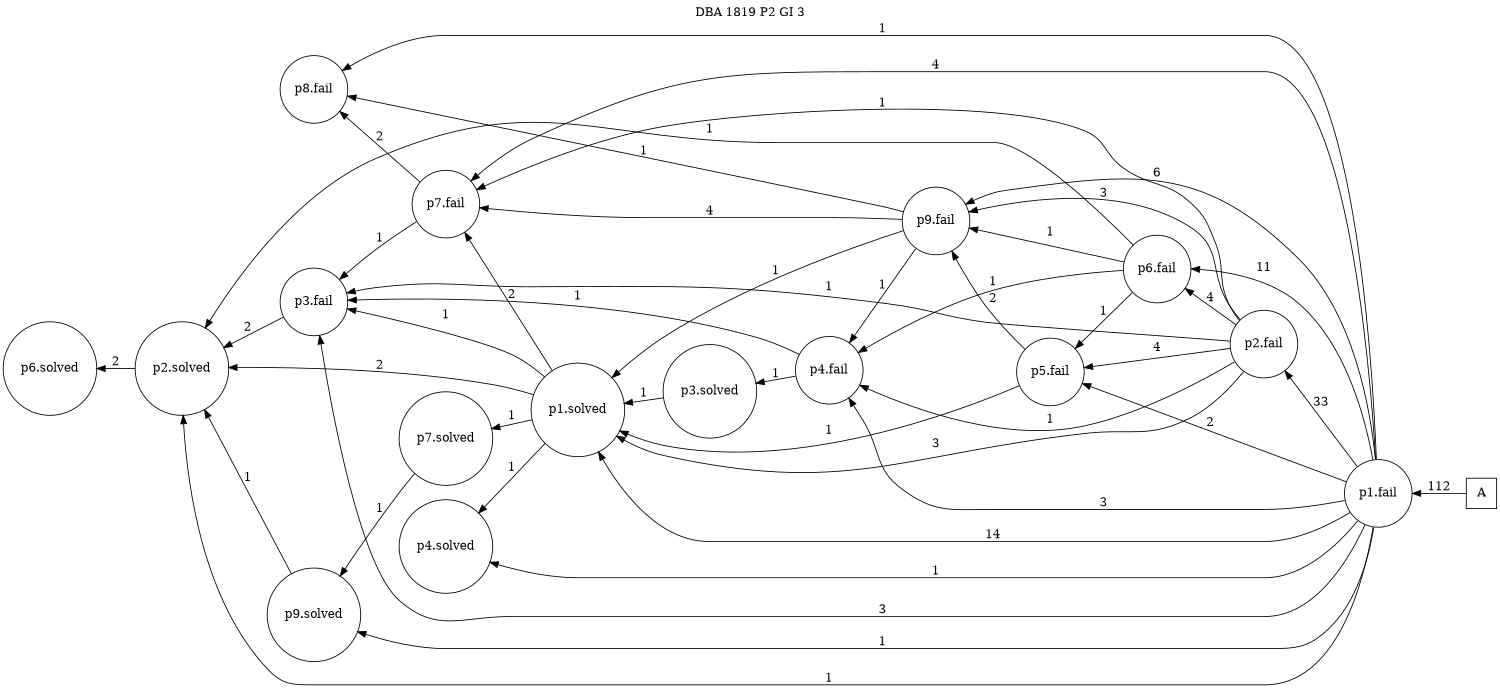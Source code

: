 digraph DBA_1819_P2_GI_3 {
labelloc="tl"
label= " DBA 1819 P2 GI 3 "
rankdir="RL";
graph [ size=" 10 , 10 !"]

"A" [shape="square" label="A"]
"p1.fail" [shape="circle" label="p1.fail"]
"p2.fail" [shape="circle" label="p2.fail"]
"p6.fail" [shape="circle" label="p6.fail"]
"p5.fail" [shape="circle" label="p5.fail"]
"p9.fail" [shape="circle" label="p9.fail"]
"p7.fail" [shape="circle" label="p7.fail"]
"p8.fail" [shape="circle" label="p8.fail"]
"p3.fail" [shape="circle" label="p3.fail"]
"p4.fail" [shape="circle" label="p4.fail"]
"p1.solved" [shape="circle" label="p1.solved"]
"p2.solved" [shape="circle" label="p2.solved"]
"p4.solved" [shape="circle" label="p4.solved"]
"p3.solved" [shape="circle" label="p3.solved"]
"p6.solved" [shape="circle" label="p6.solved"]
"p7.solved" [shape="circle" label="p7.solved"]
"p9.solved" [shape="circle" label="p9.solved"]
"A" -> "p1.fail" [ label=112]
"p1.fail" -> "p2.fail" [ label=33]
"p1.fail" -> "p6.fail" [ label=11]
"p1.fail" -> "p5.fail" [ label=2]
"p1.fail" -> "p9.fail" [ label=6]
"p1.fail" -> "p7.fail" [ label=4]
"p1.fail" -> "p8.fail" [ label=1]
"p1.fail" -> "p3.fail" [ label=3]
"p1.fail" -> "p4.fail" [ label=3]
"p1.fail" -> "p1.solved" [ label=14]
"p1.fail" -> "p2.solved" [ label=1]
"p1.fail" -> "p4.solved" [ label=1]
"p1.fail" -> "p9.solved" [ label=1]
"p2.fail" -> "p6.fail" [ label=4]
"p2.fail" -> "p5.fail" [ label=4]
"p2.fail" -> "p9.fail" [ label=3]
"p2.fail" -> "p7.fail" [ label=1]
"p2.fail" -> "p3.fail" [ label=1]
"p2.fail" -> "p4.fail" [ label=1]
"p2.fail" -> "p1.solved" [ label=3]
"p6.fail" -> "p5.fail" [ label=1]
"p6.fail" -> "p9.fail" [ label=1]
"p6.fail" -> "p4.fail" [ label=1]
"p6.fail" -> "p2.solved" [ label=1]
"p5.fail" -> "p9.fail" [ label=2]
"p5.fail" -> "p1.solved" [ label=1]
"p9.fail" -> "p7.fail" [ label=4]
"p9.fail" -> "p8.fail" [ label=1]
"p9.fail" -> "p4.fail" [ label=1]
"p9.fail" -> "p1.solved" [ label=1]
"p7.fail" -> "p8.fail" [ label=2]
"p7.fail" -> "p3.fail" [ label=1]
"p3.fail" -> "p2.solved" [ label=2]
"p4.fail" -> "p3.fail" [ label=1]
"p4.fail" -> "p3.solved" [ label=1]
"p1.solved" -> "p7.fail" [ label=2]
"p1.solved" -> "p3.fail" [ label=1]
"p1.solved" -> "p2.solved" [ label=2]
"p1.solved" -> "p4.solved" [ label=1]
"p1.solved" -> "p7.solved" [ label=1]
"p2.solved" -> "p6.solved" [ label=2]
"p3.solved" -> "p1.solved" [ label=1]
"p7.solved" -> "p9.solved" [ label=1]
"p9.solved" -> "p2.solved" [ label=1]
}
